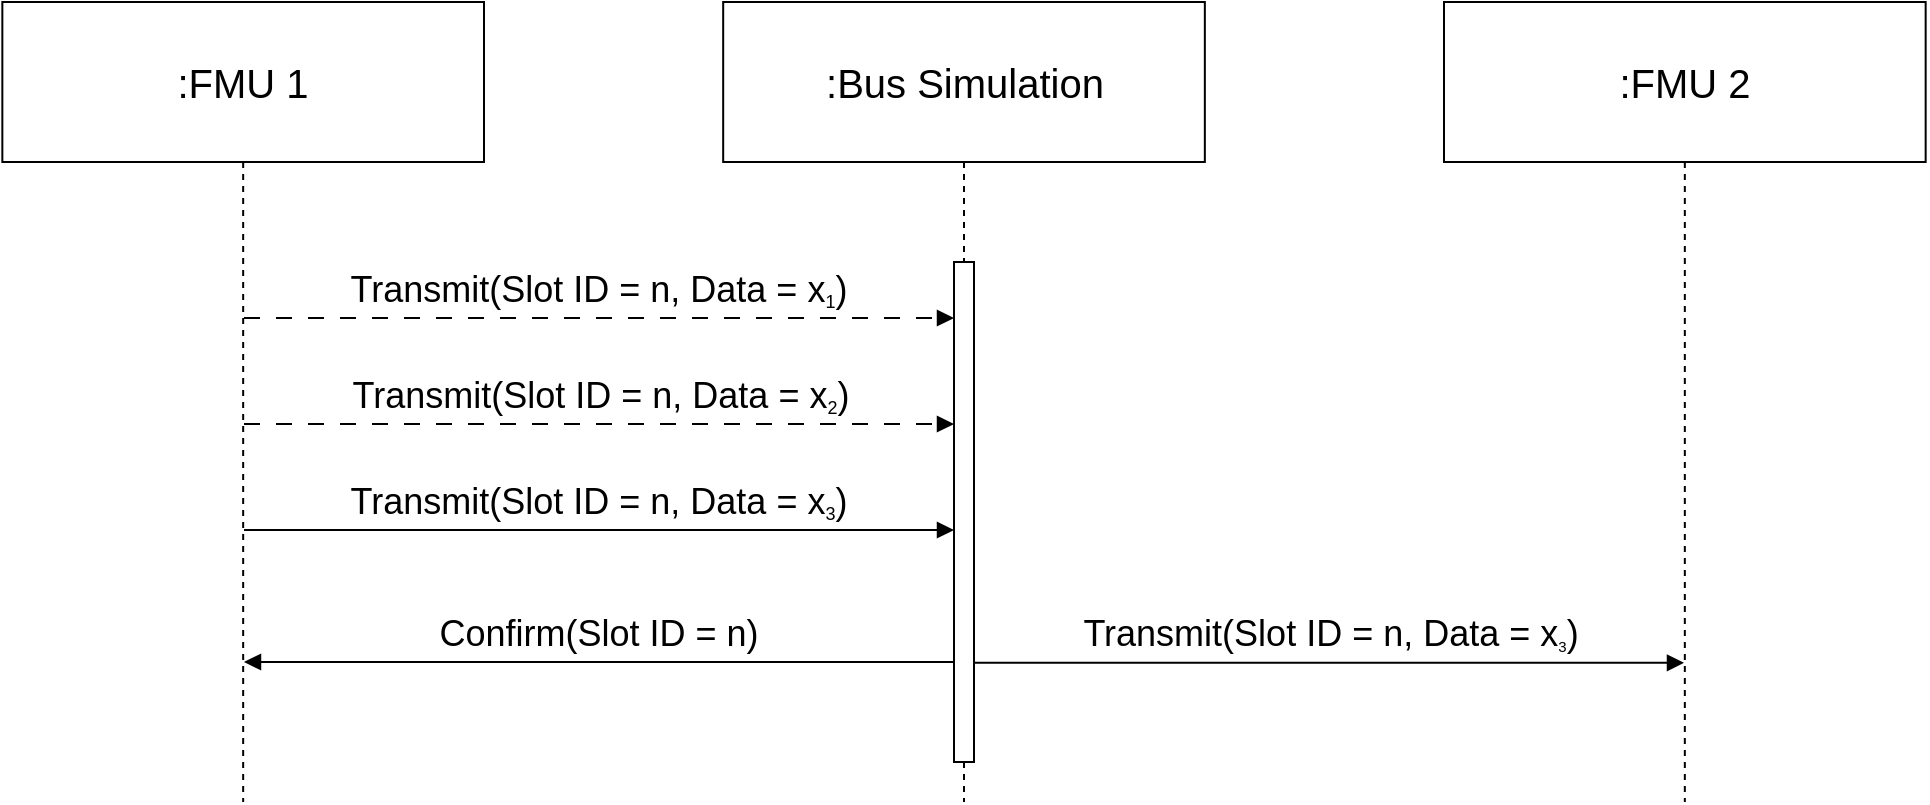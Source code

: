 <mxfile version="24.2.8" type="device">
  <diagram name="Page-1" id="dLMWYPuGLznFX2xjgWWH">
    <mxGraphModel dx="1002" dy="577" grid="1" gridSize="10" guides="1" tooltips="1" connect="1" arrows="1" fold="1" page="1" pageScale="1" pageWidth="850" pageHeight="1100" math="0" shadow="0">
      <root>
        <mxCell id="0" />
        <mxCell id="1" parent="0" />
        <mxCell id="K_93MQcQCd8FGHe1F_AO-3" value="&lt;font style=&quot;font-size: 20px;&quot;&gt;:FMU 1&lt;/font&gt;" style="shape=umlLifeline;perimeter=lifelinePerimeter;whiteSpace=wrap;html=1;container=1;dropTarget=0;collapsible=0;recursiveResize=0;outlineConnect=0;portConstraint=eastwest;newEdgeStyle={&quot;curved&quot;:0,&quot;rounded&quot;:0};size=80;" parent="1" vertex="1">
          <mxGeometry x="319.17" y="1040" width="240.83" height="400" as="geometry" />
        </mxCell>
        <mxCell id="K_93MQcQCd8FGHe1F_AO-4" value="&lt;font style=&quot;font-size: 20px;&quot;&gt;:FMU 2&lt;/font&gt;" style="shape=umlLifeline;perimeter=lifelinePerimeter;whiteSpace=wrap;html=1;container=1;dropTarget=0;collapsible=0;recursiveResize=0;outlineConnect=0;portConstraint=eastwest;newEdgeStyle={&quot;curved&quot;:0,&quot;rounded&quot;:0};size=80;" parent="1" vertex="1">
          <mxGeometry x="1040" y="1040" width="240.83" height="400" as="geometry" />
        </mxCell>
        <mxCell id="K_93MQcQCd8FGHe1F_AO-5" value="&lt;font style=&quot;font-size: 20px;&quot;&gt;:Bus Simulation&lt;/font&gt;" style="shape=umlLifeline;perimeter=lifelinePerimeter;whiteSpace=wrap;html=1;container=1;dropTarget=0;collapsible=0;recursiveResize=0;outlineConnect=0;portConstraint=eastwest;newEdgeStyle={&quot;curved&quot;:0,&quot;rounded&quot;:0};size=80;" parent="1" vertex="1">
          <mxGeometry x="679.59" y="1040" width="240.83" height="400" as="geometry" />
        </mxCell>
        <mxCell id="K_93MQcQCd8FGHe1F_AO-6" value="" style="html=1;points=[[0,0,0,0,5],[0,1,0,0,-5],[1,0,0,0,5],[1,1,0,0,-5]];perimeter=orthogonalPerimeter;outlineConnect=0;targetShapes=umlLifeline;portConstraint=eastwest;newEdgeStyle={&quot;curved&quot;:0,&quot;rounded&quot;:0};fillColor=default;" parent="K_93MQcQCd8FGHe1F_AO-5" vertex="1">
          <mxGeometry x="115.41" y="130" width="10" height="250" as="geometry" />
        </mxCell>
        <mxCell id="K_93MQcQCd8FGHe1F_AO-7" value="&lt;font style=&quot;&quot;&gt;&lt;span style=&quot;font-size: 18px;&quot;&gt;Transmit(Slot ID = n, Data = x&lt;/span&gt;&lt;sub style=&quot;&quot;&gt;&lt;font style=&quot;font-size: 9px;&quot;&gt;1&lt;/font&gt;&lt;/sub&gt;&lt;span style=&quot;font-size: 18px;&quot;&gt;)&lt;/span&gt;&lt;/font&gt;" style="html=1;verticalAlign=bottom;endArrow=block;curved=0;rounded=0;dashed=1;dashPattern=8 8;" parent="1" edge="1">
          <mxGeometry width="80" relative="1" as="geometry">
            <mxPoint x="439.998" y="1198" as="sourcePoint" />
            <mxPoint x="795" y="1198" as="targetPoint" />
            <Array as="points" />
          </mxGeometry>
        </mxCell>
        <mxCell id="K_93MQcQCd8FGHe1F_AO-8" value="&lt;font style=&quot;font-size: 18px;&quot;&gt;Transmit&lt;/font&gt;&lt;span style=&quot;font-size: 18px;&quot;&gt;(&lt;/span&gt;&lt;span style=&quot;font-size: 18px;&quot;&gt;Slot ID = n, Data =&amp;nbsp;&lt;/span&gt;&lt;span style=&quot;font-size: 18px;&quot;&gt;x&lt;/span&gt;&lt;font style=&quot;font-size: 9px;&quot;&gt;&lt;sub&gt;3&lt;/sub&gt;&lt;/font&gt;&lt;span style=&quot;font-size: 18px;&quot;&gt;)&lt;/span&gt;" style="html=1;verticalAlign=bottom;endArrow=block;curved=0;rounded=0;" parent="1" edge="1">
          <mxGeometry width="80" relative="1" as="geometry">
            <mxPoint x="805" y="1370.39" as="sourcePoint" />
            <mxPoint x="1160" y="1370.39" as="targetPoint" />
          </mxGeometry>
        </mxCell>
        <mxCell id="K_93MQcQCd8FGHe1F_AO-17" value="" style="ellipse;whiteSpace=wrap;html=1;align=center;aspect=fixed;fillColor=none;strokeColor=none;resizable=0;perimeter=centerPerimeter;rotatable=0;allowArrows=0;points=[];outlineConnect=1;" parent="1" vertex="1">
          <mxGeometry x="860" y="1263" width="10" height="10" as="geometry" />
        </mxCell>
        <mxCell id="Dh0hu46nk9tGdzloWWqa-1" value="&lt;font style=&quot;&quot;&gt;&lt;span style=&quot;font-size: 18px;&quot;&gt;Transmit(&lt;/span&gt;&lt;span style=&quot;font-size: 18px;&quot;&gt;Slot ID = n, Data =&amp;nbsp;&lt;/span&gt;&lt;span style=&quot;font-size: 18px;&quot;&gt;x&lt;/span&gt;&lt;sub style=&quot;&quot;&gt;&lt;font style=&quot;font-size: 9px;&quot;&gt;2&lt;/font&gt;&lt;/sub&gt;&lt;span style=&quot;font-size: 18px;&quot;&gt;)&lt;/span&gt;&lt;/font&gt;" style="html=1;verticalAlign=bottom;endArrow=block;curved=0;rounded=0;dashed=1;dashPattern=8 8;" parent="1" edge="1">
          <mxGeometry x="0.003" width="80" relative="1" as="geometry">
            <mxPoint x="439.998" y="1251" as="sourcePoint" />
            <mxPoint x="795" y="1251" as="targetPoint" />
            <Array as="points" />
            <mxPoint as="offset" />
          </mxGeometry>
        </mxCell>
        <mxCell id="Dh0hu46nk9tGdzloWWqa-2" value="&lt;font style=&quot;&quot;&gt;&lt;span style=&quot;font-size: 18px;&quot;&gt;Transmit(&lt;/span&gt;&lt;span style=&quot;font-size: 18px;&quot;&gt;Slot ID = n, Data =&amp;nbsp;&lt;/span&gt;&lt;span style=&quot;font-size: 18px;&quot;&gt;x&lt;/span&gt;&lt;sub style=&quot;&quot;&gt;&lt;font style=&quot;font-size: 9px;&quot;&gt;3&lt;/font&gt;&lt;/sub&gt;&lt;span style=&quot;font-size: 18px;&quot;&gt;)&lt;/span&gt;&lt;/font&gt;" style="html=1;verticalAlign=bottom;endArrow=block;curved=0;rounded=0;" parent="1" edge="1">
          <mxGeometry width="80" relative="1" as="geometry">
            <mxPoint x="439.998" y="1304" as="sourcePoint" />
            <mxPoint x="795" y="1304" as="targetPoint" />
            <Array as="points" />
          </mxGeometry>
        </mxCell>
        <mxCell id="Cm1iHxA_2tRSi1vT_pY1-1" value="&lt;span style=&quot;font-size: 18px;&quot;&gt;Confirm&lt;/span&gt;&lt;span style=&quot;font-size: 18px;&quot;&gt;(&lt;/span&gt;&lt;span style=&quot;font-size: 18px;&quot;&gt;Slot ID = n&lt;/span&gt;&lt;span style=&quot;font-size: 18px;&quot;&gt;)&lt;/span&gt;" style="html=1;verticalAlign=bottom;endArrow=none;curved=0;rounded=0;startArrow=block;startFill=1;endFill=0;" parent="1" edge="1">
          <mxGeometry width="80" relative="1" as="geometry">
            <mxPoint x="439.998" y="1370" as="sourcePoint" />
            <mxPoint x="795" y="1370" as="targetPoint" />
            <Array as="points" />
          </mxGeometry>
        </mxCell>
      </root>
    </mxGraphModel>
  </diagram>
</mxfile>
